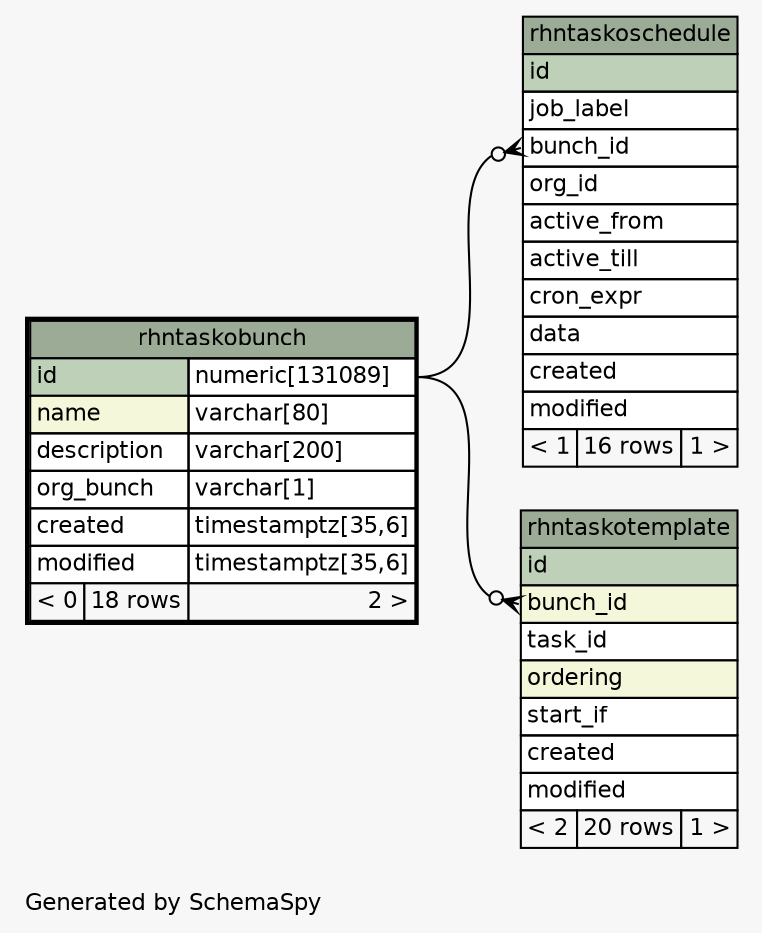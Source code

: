 // dot 2.26.0 on Linux 2.6.32-504.el6.x86_64
// SchemaSpy rev 590
digraph "oneDegreeRelationshipsDiagram" {
  graph [
    rankdir="RL"
    bgcolor="#f7f7f7"
    label="\nGenerated by SchemaSpy"
    labeljust="l"
    nodesep="0.18"
    ranksep="0.46"
    fontname="Helvetica"
    fontsize="11"
  ];
  node [
    fontname="Helvetica"
    fontsize="11"
    shape="plaintext"
  ];
  edge [
    arrowsize="0.8"
  ];
  "rhntaskoschedule":"bunch_id":w -> "rhntaskobunch":"id.type":e [arrowhead=none dir=back arrowtail=crowodot];
  "rhntaskotemplate":"bunch_id":w -> "rhntaskobunch":"id.type":e [arrowhead=none dir=back arrowtail=crowodot];
  "rhntaskobunch" [
    label=<
    <TABLE BORDER="2" CELLBORDER="1" CELLSPACING="0" BGCOLOR="#ffffff">
      <TR><TD COLSPAN="3" BGCOLOR="#9bab96" ALIGN="CENTER">rhntaskobunch</TD></TR>
      <TR><TD PORT="id" COLSPAN="2" BGCOLOR="#bed1b8" ALIGN="LEFT">id</TD><TD PORT="id.type" ALIGN="LEFT">numeric[131089]</TD></TR>
      <TR><TD PORT="name" COLSPAN="2" BGCOLOR="#f4f7da" ALIGN="LEFT">name</TD><TD PORT="name.type" ALIGN="LEFT">varchar[80]</TD></TR>
      <TR><TD PORT="description" COLSPAN="2" ALIGN="LEFT">description</TD><TD PORT="description.type" ALIGN="LEFT">varchar[200]</TD></TR>
      <TR><TD PORT="org_bunch" COLSPAN="2" ALIGN="LEFT">org_bunch</TD><TD PORT="org_bunch.type" ALIGN="LEFT">varchar[1]</TD></TR>
      <TR><TD PORT="created" COLSPAN="2" ALIGN="LEFT">created</TD><TD PORT="created.type" ALIGN="LEFT">timestamptz[35,6]</TD></TR>
      <TR><TD PORT="modified" COLSPAN="2" ALIGN="LEFT">modified</TD><TD PORT="modified.type" ALIGN="LEFT">timestamptz[35,6]</TD></TR>
      <TR><TD ALIGN="LEFT" BGCOLOR="#f7f7f7">&lt; 0</TD><TD ALIGN="RIGHT" BGCOLOR="#f7f7f7">18 rows</TD><TD ALIGN="RIGHT" BGCOLOR="#f7f7f7">2 &gt;</TD></TR>
    </TABLE>>
    URL="rhntaskobunch.html"
    tooltip="rhntaskobunch"
  ];
  "rhntaskoschedule" [
    label=<
    <TABLE BORDER="0" CELLBORDER="1" CELLSPACING="0" BGCOLOR="#ffffff">
      <TR><TD COLSPAN="3" BGCOLOR="#9bab96" ALIGN="CENTER">rhntaskoschedule</TD></TR>
      <TR><TD PORT="id" COLSPAN="3" BGCOLOR="#bed1b8" ALIGN="LEFT">id</TD></TR>
      <TR><TD PORT="job_label" COLSPAN="3" ALIGN="LEFT">job_label</TD></TR>
      <TR><TD PORT="bunch_id" COLSPAN="3" ALIGN="LEFT">bunch_id</TD></TR>
      <TR><TD PORT="org_id" COLSPAN="3" ALIGN="LEFT">org_id</TD></TR>
      <TR><TD PORT="active_from" COLSPAN="3" ALIGN="LEFT">active_from</TD></TR>
      <TR><TD PORT="active_till" COLSPAN="3" ALIGN="LEFT">active_till</TD></TR>
      <TR><TD PORT="cron_expr" COLSPAN="3" ALIGN="LEFT">cron_expr</TD></TR>
      <TR><TD PORT="data" COLSPAN="3" ALIGN="LEFT">data</TD></TR>
      <TR><TD PORT="created" COLSPAN="3" ALIGN="LEFT">created</TD></TR>
      <TR><TD PORT="modified" COLSPAN="3" ALIGN="LEFT">modified</TD></TR>
      <TR><TD ALIGN="LEFT" BGCOLOR="#f7f7f7">&lt; 1</TD><TD ALIGN="RIGHT" BGCOLOR="#f7f7f7">16 rows</TD><TD ALIGN="RIGHT" BGCOLOR="#f7f7f7">1 &gt;</TD></TR>
    </TABLE>>
    URL="rhntaskoschedule.html"
    tooltip="rhntaskoschedule"
  ];
  "rhntaskotemplate" [
    label=<
    <TABLE BORDER="0" CELLBORDER="1" CELLSPACING="0" BGCOLOR="#ffffff">
      <TR><TD COLSPAN="3" BGCOLOR="#9bab96" ALIGN="CENTER">rhntaskotemplate</TD></TR>
      <TR><TD PORT="id" COLSPAN="3" BGCOLOR="#bed1b8" ALIGN="LEFT">id</TD></TR>
      <TR><TD PORT="bunch_id" COLSPAN="3" BGCOLOR="#f4f7da" ALIGN="LEFT">bunch_id</TD></TR>
      <TR><TD PORT="task_id" COLSPAN="3" ALIGN="LEFT">task_id</TD></TR>
      <TR><TD PORT="ordering" COLSPAN="3" BGCOLOR="#f4f7da" ALIGN="LEFT">ordering</TD></TR>
      <TR><TD PORT="start_if" COLSPAN="3" ALIGN="LEFT">start_if</TD></TR>
      <TR><TD PORT="created" COLSPAN="3" ALIGN="LEFT">created</TD></TR>
      <TR><TD PORT="modified" COLSPAN="3" ALIGN="LEFT">modified</TD></TR>
      <TR><TD ALIGN="LEFT" BGCOLOR="#f7f7f7">&lt; 2</TD><TD ALIGN="RIGHT" BGCOLOR="#f7f7f7">20 rows</TD><TD ALIGN="RIGHT" BGCOLOR="#f7f7f7">1 &gt;</TD></TR>
    </TABLE>>
    URL="rhntaskotemplate.html"
    tooltip="rhntaskotemplate"
  ];
}
